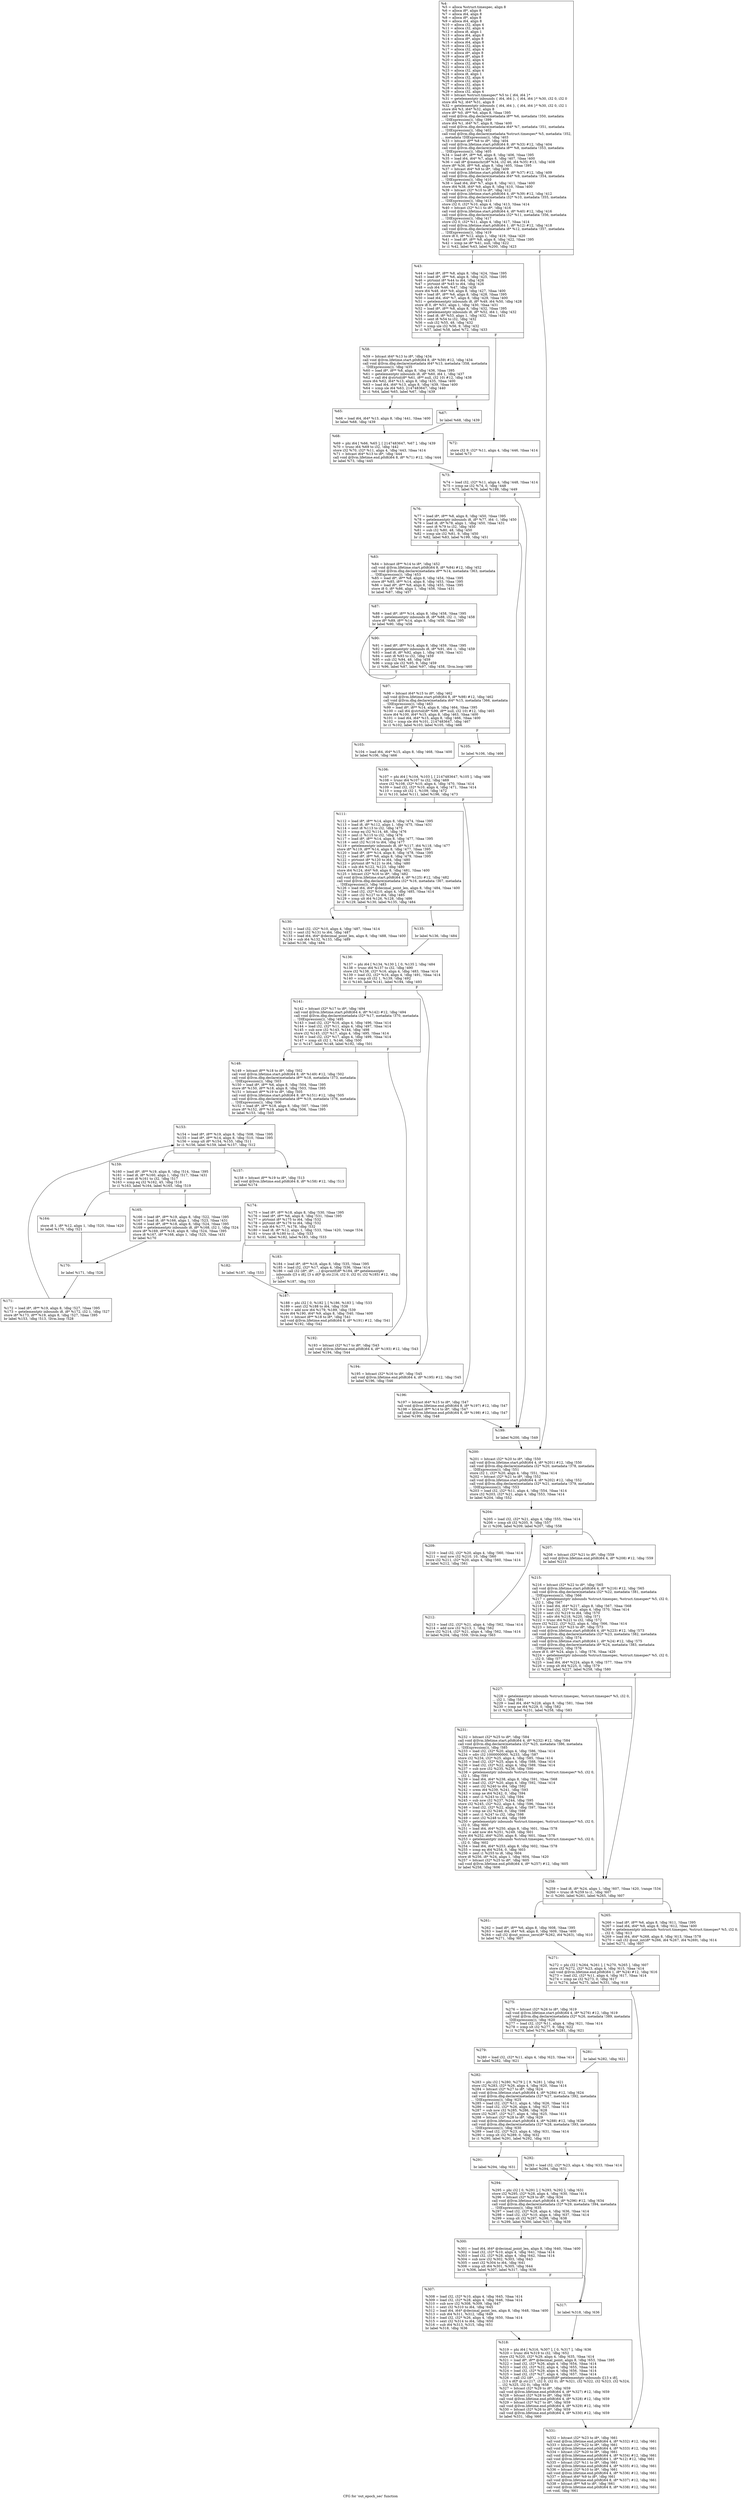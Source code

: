 digraph "CFG for 'out_epoch_sec' function" {
	label="CFG for 'out_epoch_sec' function";

	Node0x1309280 [shape=record,label="{%4:\l  %5 = alloca %struct.timespec, align 8\l  %6 = alloca i8*, align 8\l  %7 = alloca i64, align 8\l  %8 = alloca i8*, align 8\l  %9 = alloca i64, align 8\l  %10 = alloca i32, align 4\l  %11 = alloca i32, align 4\l  %12 = alloca i8, align 1\l  %13 = alloca i64, align 8\l  %14 = alloca i8*, align 8\l  %15 = alloca i64, align 8\l  %16 = alloca i32, align 4\l  %17 = alloca i32, align 4\l  %18 = alloca i8*, align 8\l  %19 = alloca i8*, align 8\l  %20 = alloca i32, align 4\l  %21 = alloca i32, align 4\l  %22 = alloca i32, align 4\l  %23 = alloca i32, align 4\l  %24 = alloca i8, align 1\l  %25 = alloca i32, align 4\l  %26 = alloca i32, align 4\l  %27 = alloca i32, align 4\l  %28 = alloca i32, align 4\l  %29 = alloca i32, align 4\l  %30 = bitcast %struct.timespec* %5 to \{ i64, i64 \}*\l  %31 = getelementptr inbounds \{ i64, i64 \}, \{ i64, i64 \}* %30, i32 0, i32 0\l  store i64 %2, i64* %31, align 8\l  %32 = getelementptr inbounds \{ i64, i64 \}, \{ i64, i64 \}* %30, i32 0, i32 1\l  store i64 %3, i64* %32, align 8\l  store i8* %0, i8** %6, align 8, !tbaa !395\l  call void @llvm.dbg.declare(metadata i8** %6, metadata !350, metadata\l... !DIExpression()), !dbg !399\l  store i64 %1, i64* %7, align 8, !tbaa !400\l  call void @llvm.dbg.declare(metadata i64* %7, metadata !351, metadata\l... !DIExpression()), !dbg !402\l  call void @llvm.dbg.declare(metadata %struct.timespec* %5, metadata !352,\l... metadata !DIExpression()), !dbg !403\l  %33 = bitcast i8** %8 to i8*, !dbg !404\l  call void @llvm.lifetime.start.p0i8(i64 8, i8* %33) #12, !dbg !404\l  call void @llvm.dbg.declare(metadata i8** %8, metadata !353, metadata\l... !DIExpression()), !dbg !405\l  %34 = load i8*, i8** %6, align 8, !dbg !406, !tbaa !395\l  %35 = load i64, i64* %7, align 8, !dbg !407, !tbaa !400\l  %36 = call i8* @memchr(i8* %34, i32 46, i64 %35) #13, !dbg !408\l  store i8* %36, i8** %8, align 8, !dbg !405, !tbaa !395\l  %37 = bitcast i64* %9 to i8*, !dbg !409\l  call void @llvm.lifetime.start.p0i8(i64 8, i8* %37) #12, !dbg !409\l  call void @llvm.dbg.declare(metadata i64* %9, metadata !354, metadata\l... !DIExpression()), !dbg !410\l  %38 = load i64, i64* %7, align 8, !dbg !411, !tbaa !400\l  store i64 %38, i64* %9, align 8, !dbg !410, !tbaa !400\l  %39 = bitcast i32* %10 to i8*, !dbg !412\l  call void @llvm.lifetime.start.p0i8(i64 4, i8* %39) #12, !dbg !412\l  call void @llvm.dbg.declare(metadata i32* %10, metadata !355, metadata\l... !DIExpression()), !dbg !413\l  store i32 0, i32* %10, align 4, !dbg !413, !tbaa !414\l  %40 = bitcast i32* %11 to i8*, !dbg !416\l  call void @llvm.lifetime.start.p0i8(i64 4, i8* %40) #12, !dbg !416\l  call void @llvm.dbg.declare(metadata i32* %11, metadata !356, metadata\l... !DIExpression()), !dbg !417\l  store i32 0, i32* %11, align 4, !dbg !417, !tbaa !414\l  call void @llvm.lifetime.start.p0i8(i64 1, i8* %12) #12, !dbg !418\l  call void @llvm.dbg.declare(metadata i8* %12, metadata !357, metadata\l... !DIExpression()), !dbg !419\l  store i8 0, i8* %12, align 1, !dbg !419, !tbaa !420\l  %41 = load i8*, i8** %8, align 8, !dbg !422, !tbaa !395\l  %42 = icmp ne i8* %41, null, !dbg !422\l  br i1 %42, label %43, label %200, !dbg !423\l|{<s0>T|<s1>F}}"];
	Node0x1309280:s0 -> Node0x12b3590;
	Node0x1309280:s1 -> Node0x130ceb0;
	Node0x12b3590 [shape=record,label="{%43:\l\l  %44 = load i8*, i8** %8, align 8, !dbg !424, !tbaa !395\l  %45 = load i8*, i8** %6, align 8, !dbg !425, !tbaa !395\l  %46 = ptrtoint i8* %44 to i64, !dbg !426\l  %47 = ptrtoint i8* %45 to i64, !dbg !426\l  %48 = sub i64 %46, %47, !dbg !426\l  store i64 %48, i64* %9, align 8, !dbg !427, !tbaa !400\l  %49 = load i8*, i8** %6, align 8, !dbg !428, !tbaa !395\l  %50 = load i64, i64* %7, align 8, !dbg !429, !tbaa !400\l  %51 = getelementptr inbounds i8, i8* %49, i64 %50, !dbg !428\l  store i8 0, i8* %51, align 1, !dbg !430, !tbaa !431\l  %52 = load i8*, i8** %8, align 8, !dbg !432, !tbaa !395\l  %53 = getelementptr inbounds i8, i8* %52, i64 1, !dbg !432\l  %54 = load i8, i8* %53, align 1, !dbg !432, !tbaa !431\l  %55 = sext i8 %54 to i32, !dbg !432\l  %56 = sub i32 %55, 48, !dbg !432\l  %57 = icmp ule i32 %56, 9, !dbg !432\l  br i1 %57, label %58, label %72, !dbg !433\l|{<s0>T|<s1>F}}"];
	Node0x12b3590:s0 -> Node0x12b35e0;
	Node0x12b3590:s1 -> Node0x12b3720;
	Node0x12b35e0 [shape=record,label="{%58:\l\l  %59 = bitcast i64* %13 to i8*, !dbg !434\l  call void @llvm.lifetime.start.p0i8(i64 8, i8* %59) #12, !dbg !434\l  call void @llvm.dbg.declare(metadata i64* %13, metadata !358, metadata\l... !DIExpression()), !dbg !435\l  %60 = load i8*, i8** %8, align 8, !dbg !436, !tbaa !395\l  %61 = getelementptr inbounds i8, i8* %60, i64 1, !dbg !437\l  %62 = call i64 @strtol(i8* %61, i8** null, i32 10) #12, !dbg !438\l  store i64 %62, i64* %13, align 8, !dbg !435, !tbaa !400\l  %63 = load i64, i64* %13, align 8, !dbg !439, !tbaa !400\l  %64 = icmp sle i64 %63, 2147483647, !dbg !440\l  br i1 %64, label %65, label %67, !dbg !439\l|{<s0>T|<s1>F}}"];
	Node0x12b35e0:s0 -> Node0x12b3630;
	Node0x12b35e0:s1 -> Node0x12b3680;
	Node0x12b3630 [shape=record,label="{%65:\l\l  %66 = load i64, i64* %13, align 8, !dbg !441, !tbaa !400\l  br label %68, !dbg !439\l}"];
	Node0x12b3630 -> Node0x12b36d0;
	Node0x12b3680 [shape=record,label="{%67:\l\l  br label %68, !dbg !439\l}"];
	Node0x12b3680 -> Node0x12b36d0;
	Node0x12b36d0 [shape=record,label="{%68:\l\l  %69 = phi i64 [ %66, %65 ], [ 2147483647, %67 ], !dbg !439\l  %70 = trunc i64 %69 to i32, !dbg !442\l  store i32 %70, i32* %11, align 4, !dbg !443, !tbaa !414\l  %71 = bitcast i64* %13 to i8*, !dbg !444\l  call void @llvm.lifetime.end.p0i8(i64 8, i8* %71) #12, !dbg !444\l  br label %73, !dbg !445\l}"];
	Node0x12b36d0 -> Node0x12b3770;
	Node0x12b3720 [shape=record,label="{%72:\l\l  store i32 9, i32* %11, align 4, !dbg !446, !tbaa !414\l  br label %73\l}"];
	Node0x12b3720 -> Node0x12b3770;
	Node0x12b3770 [shape=record,label="{%73:\l\l  %74 = load i32, i32* %11, align 4, !dbg !448, !tbaa !414\l  %75 = icmp ne i32 %74, 0, !dbg !448\l  br i1 %75, label %76, label %199, !dbg !449\l|{<s0>T|<s1>F}}"];
	Node0x12b3770:s0 -> Node0x12b37c0;
	Node0x12b3770:s1 -> Node0x130ce60;
	Node0x12b37c0 [shape=record,label="{%76:\l\l  %77 = load i8*, i8** %8, align 8, !dbg !450, !tbaa !395\l  %78 = getelementptr inbounds i8, i8* %77, i64 -1, !dbg !450\l  %79 = load i8, i8* %78, align 1, !dbg !450, !tbaa !431\l  %80 = sext i8 %79 to i32, !dbg !450\l  %81 = sub i32 %80, 48, !dbg !450\l  %82 = icmp ule i32 %81, 9, !dbg !450\l  br i1 %82, label %83, label %199, !dbg !451\l|{<s0>T|<s1>F}}"];
	Node0x12b37c0:s0 -> Node0x12b3810;
	Node0x12b37c0:s1 -> Node0x130ce60;
	Node0x12b3810 [shape=record,label="{%83:\l\l  %84 = bitcast i8** %14 to i8*, !dbg !452\l  call void @llvm.lifetime.start.p0i8(i64 8, i8* %84) #12, !dbg !452\l  call void @llvm.dbg.declare(metadata i8** %14, metadata !363, metadata\l... !DIExpression()), !dbg !453\l  %85 = load i8*, i8** %8, align 8, !dbg !454, !tbaa !395\l  store i8* %85, i8** %14, align 8, !dbg !453, !tbaa !395\l  %86 = load i8*, i8** %8, align 8, !dbg !455, !tbaa !395\l  store i8 0, i8* %86, align 1, !dbg !456, !tbaa !431\l  br label %87, !dbg !457\l}"];
	Node0x12b3810 -> Node0x12b3860;
	Node0x12b3860 [shape=record,label="{%87:\l\l  %88 = load i8*, i8** %14, align 8, !dbg !458, !tbaa !395\l  %89 = getelementptr inbounds i8, i8* %88, i32 -1, !dbg !458\l  store i8* %89, i8** %14, align 8, !dbg !458, !tbaa !395\l  br label %90, !dbg !458\l}"];
	Node0x12b3860 -> Node0x12b38b0;
	Node0x12b38b0 [shape=record,label="{%90:\l\l  %91 = load i8*, i8** %14, align 8, !dbg !459, !tbaa !395\l  %92 = getelementptr inbounds i8, i8* %91, i64 -1, !dbg !459\l  %93 = load i8, i8* %92, align 1, !dbg !459, !tbaa !431\l  %94 = sext i8 %93 to i32, !dbg !459\l  %95 = sub i32 %94, 48, !dbg !459\l  %96 = icmp ule i32 %95, 9, !dbg !459\l  br i1 %96, label %87, label %97, !dbg !458, !llvm.loop !460\l|{<s0>T|<s1>F}}"];
	Node0x12b38b0:s0 -> Node0x12b3860;
	Node0x12b38b0:s1 -> Node0x12b3900;
	Node0x12b3900 [shape=record,label="{%97:\l\l  %98 = bitcast i64* %15 to i8*, !dbg !462\l  call void @llvm.lifetime.start.p0i8(i64 8, i8* %98) #12, !dbg !462\l  call void @llvm.dbg.declare(metadata i64* %15, metadata !366, metadata\l... !DIExpression()), !dbg !463\l  %99 = load i8*, i8** %14, align 8, !dbg !464, !tbaa !395\l  %100 = call i64 @strtol(i8* %99, i8** null, i32 10) #12, !dbg !465\l  store i64 %100, i64* %15, align 8, !dbg !463, !tbaa !400\l  %101 = load i64, i64* %15, align 8, !dbg !466, !tbaa !400\l  %102 = icmp sle i64 %101, 2147483647, !dbg !467\l  br i1 %102, label %103, label %105, !dbg !466\l|{<s0>T|<s1>F}}"];
	Node0x12b3900:s0 -> Node0x12b3950;
	Node0x12b3900:s1 -> Node0x12b39a0;
	Node0x12b3950 [shape=record,label="{%103:\l\l  %104 = load i64, i64* %15, align 8, !dbg !468, !tbaa !400\l  br label %106, !dbg !466\l}"];
	Node0x12b3950 -> Node0x12b39f0;
	Node0x12b39a0 [shape=record,label="{%105:\l\l  br label %106, !dbg !466\l}"];
	Node0x12b39a0 -> Node0x12b39f0;
	Node0x12b39f0 [shape=record,label="{%106:\l\l  %107 = phi i64 [ %104, %103 ], [ 2147483647, %105 ], !dbg !466\l  %108 = trunc i64 %107 to i32, !dbg !469\l  store i32 %108, i32* %10, align 4, !dbg !470, !tbaa !414\l  %109 = load i32, i32* %10, align 4, !dbg !471, !tbaa !414\l  %110 = icmp slt i32 1, %109, !dbg !472\l  br i1 %110, label %111, label %196, !dbg !473\l|{<s0>T|<s1>F}}"];
	Node0x12b39f0:s0 -> Node0x12b3a40;
	Node0x12b39f0:s1 -> Node0x130ce10;
	Node0x12b3a40 [shape=record,label="{%111:\l\l  %112 = load i8*, i8** %14, align 8, !dbg !474, !tbaa !395\l  %113 = load i8, i8* %112, align 1, !dbg !475, !tbaa !431\l  %114 = sext i8 %113 to i32, !dbg !475\l  %115 = icmp eq i32 %114, 48, !dbg !476\l  %116 = zext i1 %115 to i32, !dbg !476\l  %117 = load i8*, i8** %14, align 8, !dbg !477, !tbaa !395\l  %118 = sext i32 %116 to i64, !dbg !477\l  %119 = getelementptr inbounds i8, i8* %117, i64 %118, !dbg !477\l  store i8* %119, i8** %14, align 8, !dbg !477, !tbaa !395\l  %120 = load i8*, i8** %14, align 8, !dbg !478, !tbaa !395\l  %121 = load i8*, i8** %6, align 8, !dbg !479, !tbaa !395\l  %122 = ptrtoint i8* %120 to i64, !dbg !480\l  %123 = ptrtoint i8* %121 to i64, !dbg !480\l  %124 = sub i64 %122, %123, !dbg !480\l  store i64 %124, i64* %9, align 8, !dbg !481, !tbaa !400\l  %125 = bitcast i32* %16 to i8*, !dbg !482\l  call void @llvm.lifetime.start.p0i8(i64 4, i8* %125) #12, !dbg !482\l  call void @llvm.dbg.declare(metadata i32* %16, metadata !367, metadata\l... !DIExpression()), !dbg !483\l  %126 = load i64, i64* @decimal_point_len, align 8, !dbg !484, !tbaa !400\l  %127 = load i32, i32* %10, align 4, !dbg !485, !tbaa !414\l  %128 = sext i32 %127 to i64, !dbg !485\l  %129 = icmp ult i64 %126, %128, !dbg !486\l  br i1 %129, label %130, label %135, !dbg !484\l|{<s0>T|<s1>F}}"];
	Node0x12b3a40:s0 -> Node0x12b3a90;
	Node0x12b3a40:s1 -> Node0x12b3ae0;
	Node0x12b3a90 [shape=record,label="{%130:\l\l  %131 = load i32, i32* %10, align 4, !dbg !487, !tbaa !414\l  %132 = sext i32 %131 to i64, !dbg !487\l  %133 = load i64, i64* @decimal_point_len, align 8, !dbg !488, !tbaa !400\l  %134 = sub i64 %132, %133, !dbg !489\l  br label %136, !dbg !484\l}"];
	Node0x12b3a90 -> Node0x12b3b30;
	Node0x12b3ae0 [shape=record,label="{%135:\l\l  br label %136, !dbg !484\l}"];
	Node0x12b3ae0 -> Node0x12b3b30;
	Node0x12b3b30 [shape=record,label="{%136:\l\l  %137 = phi i64 [ %134, %130 ], [ 0, %135 ], !dbg !484\l  %138 = trunc i64 %137 to i32, !dbg !490\l  store i32 %138, i32* %16, align 4, !dbg !483, !tbaa !414\l  %139 = load i32, i32* %16, align 4, !dbg !491, !tbaa !414\l  %140 = icmp slt i32 1, %139, !dbg !492\l  br i1 %140, label %141, label %194, !dbg !493\l|{<s0>T|<s1>F}}"];
	Node0x12b3b30:s0 -> Node0x12b3b80;
	Node0x12b3b30:s1 -> Node0x130cdc0;
	Node0x12b3b80 [shape=record,label="{%141:\l\l  %142 = bitcast i32* %17 to i8*, !dbg !494\l  call void @llvm.lifetime.start.p0i8(i64 4, i8* %142) #12, !dbg !494\l  call void @llvm.dbg.declare(metadata i32* %17, metadata !370, metadata\l... !DIExpression()), !dbg !495\l  %143 = load i32, i32* %16, align 4, !dbg !496, !tbaa !414\l  %144 = load i32, i32* %11, align 4, !dbg !497, !tbaa !414\l  %145 = sub nsw i32 %143, %144, !dbg !498\l  store i32 %145, i32* %17, align 4, !dbg !495, !tbaa !414\l  %146 = load i32, i32* %17, align 4, !dbg !499, !tbaa !414\l  %147 = icmp slt i32 1, %146, !dbg !500\l  br i1 %147, label %148, label %192, !dbg !501\l|{<s0>T|<s1>F}}"];
	Node0x12b3b80:s0 -> Node0x12b3bd0;
	Node0x12b3b80:s1 -> Node0x130cd70;
	Node0x12b3bd0 [shape=record,label="{%148:\l\l  %149 = bitcast i8** %18 to i8*, !dbg !502\l  call void @llvm.lifetime.start.p0i8(i64 8, i8* %149) #12, !dbg !502\l  call void @llvm.dbg.declare(metadata i8** %18, metadata !373, metadata\l... !DIExpression()), !dbg !503\l  %150 = load i8*, i8** %6, align 8, !dbg !504, !tbaa !395\l  store i8* %150, i8** %18, align 8, !dbg !503, !tbaa !395\l  %151 = bitcast i8** %19 to i8*, !dbg !505\l  call void @llvm.lifetime.start.p0i8(i64 8, i8* %151) #12, !dbg !505\l  call void @llvm.dbg.declare(metadata i8** %19, metadata !376, metadata\l... !DIExpression()), !dbg !506\l  %152 = load i8*, i8** %18, align 8, !dbg !507, !tbaa !395\l  store i8* %152, i8** %19, align 8, !dbg !506, !tbaa !395\l  br label %153, !dbg !505\l}"];
	Node0x12b3bd0 -> Node0x12b3c20;
	Node0x12b3c20 [shape=record,label="{%153:\l\l  %154 = load i8*, i8** %19, align 8, !dbg !508, !tbaa !395\l  %155 = load i8*, i8** %14, align 8, !dbg !510, !tbaa !395\l  %156 = icmp ult i8* %154, %155, !dbg !511\l  br i1 %156, label %159, label %157, !dbg !512\l|{<s0>T|<s1>F}}"];
	Node0x12b3c20:s0 -> Node0x12b3cc0;
	Node0x12b3c20:s1 -> Node0x12b3c70;
	Node0x12b3c70 [shape=record,label="{%157:\l\l  %158 = bitcast i8** %19 to i8*, !dbg !513\l  call void @llvm.lifetime.end.p0i8(i64 8, i8* %158) #12, !dbg !513\l  br label %174\l}"];
	Node0x12b3c70 -> Node0x12b3e50;
	Node0x12b3cc0 [shape=record,label="{%159:\l\l  %160 = load i8*, i8** %19, align 8, !dbg !514, !tbaa !395\l  %161 = load i8, i8* %160, align 1, !dbg !517, !tbaa !431\l  %162 = sext i8 %161 to i32, !dbg !517\l  %163 = icmp eq i32 %162, 45, !dbg !518\l  br i1 %163, label %164, label %165, !dbg !519\l|{<s0>T|<s1>F}}"];
	Node0x12b3cc0:s0 -> Node0x12b3d10;
	Node0x12b3cc0:s1 -> Node0x12b3d60;
	Node0x12b3d10 [shape=record,label="{%164:\l\l  store i8 1, i8* %12, align 1, !dbg !520, !tbaa !420\l  br label %170, !dbg !521\l}"];
	Node0x12b3d10 -> Node0x12b3db0;
	Node0x12b3d60 [shape=record,label="{%165:\l\l  %166 = load i8*, i8** %19, align 8, !dbg !522, !tbaa !395\l  %167 = load i8, i8* %166, align 1, !dbg !523, !tbaa !431\l  %168 = load i8*, i8** %18, align 8, !dbg !524, !tbaa !395\l  %169 = getelementptr inbounds i8, i8* %168, i32 1, !dbg !524\l  store i8* %169, i8** %18, align 8, !dbg !524, !tbaa !395\l  store i8 %167, i8* %168, align 1, !dbg !525, !tbaa !431\l  br label %170\l}"];
	Node0x12b3d60 -> Node0x12b3db0;
	Node0x12b3db0 [shape=record,label="{%170:\l\l  br label %171, !dbg !526\l}"];
	Node0x12b3db0 -> Node0x12b3e00;
	Node0x12b3e00 [shape=record,label="{%171:\l\l  %172 = load i8*, i8** %19, align 8, !dbg !527, !tbaa !395\l  %173 = getelementptr inbounds i8, i8* %172, i32 1, !dbg !527\l  store i8* %173, i8** %19, align 8, !dbg !527, !tbaa !395\l  br label %153, !dbg !513, !llvm.loop !528\l}"];
	Node0x12b3e00 -> Node0x12b3c20;
	Node0x12b3e50 [shape=record,label="{%174:\l\l  %175 = load i8*, i8** %18, align 8, !dbg !530, !tbaa !395\l  %176 = load i8*, i8** %6, align 8, !dbg !531, !tbaa !395\l  %177 = ptrtoint i8* %175 to i64, !dbg !532\l  %178 = ptrtoint i8* %176 to i64, !dbg !532\l  %179 = sub i64 %177, %178, !dbg !532\l  %180 = load i8, i8* %12, align 1, !dbg !533, !tbaa !420, !range !534\l  %181 = trunc i8 %180 to i1, !dbg !533\l  br i1 %181, label %182, label %183, !dbg !533\l|{<s0>T|<s1>F}}"];
	Node0x12b3e50:s0 -> Node0x12b3ea0;
	Node0x12b3e50:s1 -> Node0x130ccd0;
	Node0x12b3ea0 [shape=record,label="{%182:\l\l  br label %187, !dbg !533\l}"];
	Node0x12b3ea0 -> Node0x130cd20;
	Node0x130ccd0 [shape=record,label="{%183:\l\l  %184 = load i8*, i8** %18, align 8, !dbg !535, !tbaa !395\l  %185 = load i32, i32* %17, align 4, !dbg !536, !tbaa !414\l  %186 = call i32 (i8*, i8*, ...) @sprintf(i8* %184, i8* getelementptr\l... inbounds ([3 x i8], [3 x i8]* @.str.216, i32 0, i32 0), i32 %185) #12, !dbg\l... !537\l  br label %187, !dbg !533\l}"];
	Node0x130ccd0 -> Node0x130cd20;
	Node0x130cd20 [shape=record,label="{%187:\l\l  %188 = phi i32 [ 0, %182 ], [ %186, %183 ], !dbg !533\l  %189 = sext i32 %188 to i64, !dbg !538\l  %190 = add nsw i64 %179, %189, !dbg !539\l  store i64 %190, i64* %9, align 8, !dbg !540, !tbaa !400\l  %191 = bitcast i8** %18 to i8*, !dbg !541\l  call void @llvm.lifetime.end.p0i8(i64 8, i8* %191) #12, !dbg !541\l  br label %192, !dbg !542\l}"];
	Node0x130cd20 -> Node0x130cd70;
	Node0x130cd70 [shape=record,label="{%192:\l\l  %193 = bitcast i32* %17 to i8*, !dbg !543\l  call void @llvm.lifetime.end.p0i8(i64 4, i8* %193) #12, !dbg !543\l  br label %194, !dbg !544\l}"];
	Node0x130cd70 -> Node0x130cdc0;
	Node0x130cdc0 [shape=record,label="{%194:\l\l  %195 = bitcast i32* %16 to i8*, !dbg !545\l  call void @llvm.lifetime.end.p0i8(i64 4, i8* %195) #12, !dbg !545\l  br label %196, !dbg !546\l}"];
	Node0x130cdc0 -> Node0x130ce10;
	Node0x130ce10 [shape=record,label="{%196:\l\l  %197 = bitcast i64* %15 to i8*, !dbg !547\l  call void @llvm.lifetime.end.p0i8(i64 8, i8* %197) #12, !dbg !547\l  %198 = bitcast i8** %14 to i8*, !dbg !547\l  call void @llvm.lifetime.end.p0i8(i64 8, i8* %198) #12, !dbg !547\l  br label %199, !dbg !548\l}"];
	Node0x130ce10 -> Node0x130ce60;
	Node0x130ce60 [shape=record,label="{%199:\l\l  br label %200, !dbg !549\l}"];
	Node0x130ce60 -> Node0x130ceb0;
	Node0x130ceb0 [shape=record,label="{%200:\l\l  %201 = bitcast i32* %20 to i8*, !dbg !550\l  call void @llvm.lifetime.start.p0i8(i64 4, i8* %201) #12, !dbg !550\l  call void @llvm.dbg.declare(metadata i32* %20, metadata !378, metadata\l... !DIExpression()), !dbg !551\l  store i32 1, i32* %20, align 4, !dbg !551, !tbaa !414\l  %202 = bitcast i32* %21 to i8*, !dbg !552\l  call void @llvm.lifetime.start.p0i8(i64 4, i8* %202) #12, !dbg !552\l  call void @llvm.dbg.declare(metadata i32* %21, metadata !379, metadata\l... !DIExpression()), !dbg !553\l  %203 = load i32, i32* %11, align 4, !dbg !554, !tbaa !414\l  store i32 %203, i32* %21, align 4, !dbg !553, !tbaa !414\l  br label %204, !dbg !552\l}"];
	Node0x130ceb0 -> Node0x130cf00;
	Node0x130cf00 [shape=record,label="{%204:\l\l  %205 = load i32, i32* %21, align 4, !dbg !555, !tbaa !414\l  %206 = icmp slt i32 %205, 9, !dbg !557\l  br i1 %206, label %209, label %207, !dbg !558\l|{<s0>T|<s1>F}}"];
	Node0x130cf00:s0 -> Node0x130cfa0;
	Node0x130cf00:s1 -> Node0x130cf50;
	Node0x130cf50 [shape=record,label="{%207:\l\l  %208 = bitcast i32* %21 to i8*, !dbg !559\l  call void @llvm.lifetime.end.p0i8(i64 4, i8* %208) #12, !dbg !559\l  br label %215\l}"];
	Node0x130cf50 -> Node0x130d040;
	Node0x130cfa0 [shape=record,label="{%209:\l\l  %210 = load i32, i32* %20, align 4, !dbg !560, !tbaa !414\l  %211 = mul nsw i32 %210, 10, !dbg !560\l  store i32 %211, i32* %20, align 4, !dbg !560, !tbaa !414\l  br label %212, !dbg !561\l}"];
	Node0x130cfa0 -> Node0x130cff0;
	Node0x130cff0 [shape=record,label="{%212:\l\l  %213 = load i32, i32* %21, align 4, !dbg !562, !tbaa !414\l  %214 = add nsw i32 %213, 1, !dbg !562\l  store i32 %214, i32* %21, align 4, !dbg !562, !tbaa !414\l  br label %204, !dbg !559, !llvm.loop !563\l}"];
	Node0x130cff0 -> Node0x130cf00;
	Node0x130d040 [shape=record,label="{%215:\l\l  %216 = bitcast i32* %22 to i8*, !dbg !565\l  call void @llvm.lifetime.start.p0i8(i64 4, i8* %216) #12, !dbg !565\l  call void @llvm.dbg.declare(metadata i32* %22, metadata !381, metadata\l... !DIExpression()), !dbg !566\l  %217 = getelementptr inbounds %struct.timespec, %struct.timespec* %5, i32 0,\l... i32 1, !dbg !567\l  %218 = load i64, i64* %217, align 8, !dbg !567, !tbaa !568\l  %219 = load i32, i32* %20, align 4, !dbg !570, !tbaa !414\l  %220 = sext i32 %219 to i64, !dbg !570\l  %221 = sdiv i64 %218, %220, !dbg !571\l  %222 = trunc i64 %221 to i32, !dbg !572\l  store i32 %222, i32* %22, align 4, !dbg !566, !tbaa !414\l  %223 = bitcast i32* %23 to i8*, !dbg !573\l  call void @llvm.lifetime.start.p0i8(i64 4, i8* %223) #12, !dbg !573\l  call void @llvm.dbg.declare(metadata i32* %23, metadata !382, metadata\l... !DIExpression()), !dbg !574\l  call void @llvm.lifetime.start.p0i8(i64 1, i8* %24) #12, !dbg !575\l  call void @llvm.dbg.declare(metadata i8* %24, metadata !383, metadata\l... !DIExpression()), !dbg !576\l  store i8 0, i8* %24, align 1, !dbg !576, !tbaa !420\l  %224 = getelementptr inbounds %struct.timespec, %struct.timespec* %5, i32 0,\l... i32 0, !dbg !577\l  %225 = load i64, i64* %224, align 8, !dbg !577, !tbaa !578\l  %226 = icmp slt i64 %225, 0, !dbg !579\l  br i1 %226, label %227, label %258, !dbg !580\l|{<s0>T|<s1>F}}"];
	Node0x130d040:s0 -> Node0x130d090;
	Node0x130d040:s1 -> Node0x130d130;
	Node0x130d090 [shape=record,label="{%227:\l\l  %228 = getelementptr inbounds %struct.timespec, %struct.timespec* %5, i32 0,\l... i32 1, !dbg !581\l  %229 = load i64, i64* %228, align 8, !dbg !581, !tbaa !568\l  %230 = icmp ne i64 %229, 0, !dbg !582\l  br i1 %230, label %231, label %258, !dbg !583\l|{<s0>T|<s1>F}}"];
	Node0x130d090:s0 -> Node0x130d0e0;
	Node0x130d090:s1 -> Node0x130d130;
	Node0x130d0e0 [shape=record,label="{%231:\l\l  %232 = bitcast i32* %25 to i8*, !dbg !584\l  call void @llvm.lifetime.start.p0i8(i64 4, i8* %232) #12, !dbg !584\l  call void @llvm.dbg.declare(metadata i32* %25, metadata !386, metadata\l... !DIExpression()), !dbg !585\l  %233 = load i32, i32* %20, align 4, !dbg !586, !tbaa !414\l  %234 = sdiv i32 1000000000, %233, !dbg !587\l  store i32 %234, i32* %25, align 4, !dbg !585, !tbaa !414\l  %235 = load i32, i32* %25, align 4, !dbg !588, !tbaa !414\l  %236 = load i32, i32* %22, align 4, !dbg !589, !tbaa !414\l  %237 = sub nsw i32 %235, %236, !dbg !590\l  %238 = getelementptr inbounds %struct.timespec, %struct.timespec* %5, i32 0,\l... i32 1, !dbg !591\l  %239 = load i64, i64* %238, align 8, !dbg !591, !tbaa !568\l  %240 = load i32, i32* %20, align 4, !dbg !592, !tbaa !414\l  %241 = sext i32 %240 to i64, !dbg !592\l  %242 = srem i64 %239, %241, !dbg !593\l  %243 = icmp ne i64 %242, 0, !dbg !594\l  %244 = zext i1 %243 to i32, !dbg !594\l  %245 = sub nsw i32 %237, %244, !dbg !595\l  store i32 %245, i32* %22, align 4, !dbg !596, !tbaa !414\l  %246 = load i32, i32* %22, align 4, !dbg !597, !tbaa !414\l  %247 = icmp ne i32 %246, 0, !dbg !598\l  %248 = zext i1 %247 to i32, !dbg !598\l  %249 = sext i32 %248 to i64, !dbg !599\l  %250 = getelementptr inbounds %struct.timespec, %struct.timespec* %5, i32 0,\l... i32 0, !dbg !600\l  %251 = load i64, i64* %250, align 8, !dbg !601, !tbaa !578\l  %252 = add nsw i64 %251, %249, !dbg !601\l  store i64 %252, i64* %250, align 8, !dbg !601, !tbaa !578\l  %253 = getelementptr inbounds %struct.timespec, %struct.timespec* %5, i32 0,\l... i32 0, !dbg !602\l  %254 = load i64, i64* %253, align 8, !dbg !602, !tbaa !578\l  %255 = icmp eq i64 %254, 0, !dbg !603\l  %256 = zext i1 %255 to i8, !dbg !604\l  store i8 %256, i8* %24, align 1, !dbg !604, !tbaa !420\l  %257 = bitcast i32* %25 to i8*, !dbg !605\l  call void @llvm.lifetime.end.p0i8(i64 4, i8* %257) #12, !dbg !605\l  br label %258, !dbg !606\l}"];
	Node0x130d0e0 -> Node0x130d130;
	Node0x130d130 [shape=record,label="{%258:\l\l  %259 = load i8, i8* %24, align 1, !dbg !607, !tbaa !420, !range !534\l  %260 = trunc i8 %259 to i1, !dbg !607\l  br i1 %260, label %261, label %265, !dbg !607\l|{<s0>T|<s1>F}}"];
	Node0x130d130:s0 -> Node0x130d180;
	Node0x130d130:s1 -> Node0x130d1d0;
	Node0x130d180 [shape=record,label="{%261:\l\l  %262 = load i8*, i8** %6, align 8, !dbg !608, !tbaa !395\l  %263 = load i64, i64* %9, align 8, !dbg !609, !tbaa !400\l  %264 = call i32 @out_minus_zero(i8* %262, i64 %263), !dbg !610\l  br label %271, !dbg !607\l}"];
	Node0x130d180 -> Node0x130d220;
	Node0x130d1d0 [shape=record,label="{%265:\l\l  %266 = load i8*, i8** %6, align 8, !dbg !611, !tbaa !395\l  %267 = load i64, i64* %9, align 8, !dbg !612, !tbaa !400\l  %268 = getelementptr inbounds %struct.timespec, %struct.timespec* %5, i32 0,\l... i32 0, !dbg !613\l  %269 = load i64, i64* %268, align 8, !dbg !613, !tbaa !578\l  %270 = call i32 @out_int(i8* %266, i64 %267, i64 %269), !dbg !614\l  br label %271, !dbg !607\l}"];
	Node0x130d1d0 -> Node0x130d220;
	Node0x130d220 [shape=record,label="{%271:\l\l  %272 = phi i32 [ %264, %261 ], [ %270, %265 ], !dbg !607\l  store i32 %272, i32* %23, align 4, !dbg !615, !tbaa !414\l  call void @llvm.lifetime.end.p0i8(i64 1, i8* %24) #12, !dbg !616\l  %273 = load i32, i32* %11, align 4, !dbg !617, !tbaa !414\l  %274 = icmp ne i32 %273, 0, !dbg !617\l  br i1 %274, label %275, label %331, !dbg !618\l|{<s0>T|<s1>F}}"];
	Node0x130d220:s0 -> Node0x130d270;
	Node0x130d220:s1 -> Node0x130d5e0;
	Node0x130d270 [shape=record,label="{%275:\l\l  %276 = bitcast i32* %26 to i8*, !dbg !619\l  call void @llvm.lifetime.start.p0i8(i64 4, i8* %276) #12, !dbg !619\l  call void @llvm.dbg.declare(metadata i32* %26, metadata !389, metadata\l... !DIExpression()), !dbg !620\l  %277 = load i32, i32* %11, align 4, !dbg !621, !tbaa !414\l  %278 = icmp slt i32 %277, 9, !dbg !622\l  br i1 %278, label %279, label %281, !dbg !621\l|{<s0>T|<s1>F}}"];
	Node0x130d270:s0 -> Node0x130d2c0;
	Node0x130d270:s1 -> Node0x130d310;
	Node0x130d2c0 [shape=record,label="{%279:\l\l  %280 = load i32, i32* %11, align 4, !dbg !623, !tbaa !414\l  br label %282, !dbg !621\l}"];
	Node0x130d2c0 -> Node0x130d360;
	Node0x130d310 [shape=record,label="{%281:\l\l  br label %282, !dbg !621\l}"];
	Node0x130d310 -> Node0x130d360;
	Node0x130d360 [shape=record,label="{%282:\l\l  %283 = phi i32 [ %280, %279 ], [ 9, %281 ], !dbg !621\l  store i32 %283, i32* %26, align 4, !dbg !620, !tbaa !414\l  %284 = bitcast i32* %27 to i8*, !dbg !624\l  call void @llvm.lifetime.start.p0i8(i64 4, i8* %284) #12, !dbg !624\l  call void @llvm.dbg.declare(metadata i32* %27, metadata !392, metadata\l... !DIExpression()), !dbg !625\l  %285 = load i32, i32* %11, align 4, !dbg !626, !tbaa !414\l  %286 = load i32, i32* %26, align 4, !dbg !627, !tbaa !414\l  %287 = sub nsw i32 %285, %286, !dbg !628\l  store i32 %287, i32* %27, align 4, !dbg !625, !tbaa !414\l  %288 = bitcast i32* %28 to i8*, !dbg !629\l  call void @llvm.lifetime.start.p0i8(i64 4, i8* %288) #12, !dbg !629\l  call void @llvm.dbg.declare(metadata i32* %28, metadata !393, metadata\l... !DIExpression()), !dbg !630\l  %289 = load i32, i32* %23, align 4, !dbg !631, !tbaa !414\l  %290 = icmp slt i32 %289, 0, !dbg !632\l  br i1 %290, label %291, label %292, !dbg !631\l|{<s0>T|<s1>F}}"];
	Node0x130d360:s0 -> Node0x130d3b0;
	Node0x130d360:s1 -> Node0x130d400;
	Node0x130d3b0 [shape=record,label="{%291:\l\l  br label %294, !dbg !631\l}"];
	Node0x130d3b0 -> Node0x130d450;
	Node0x130d400 [shape=record,label="{%292:\l\l  %293 = load i32, i32* %23, align 4, !dbg !633, !tbaa !414\l  br label %294, !dbg !631\l}"];
	Node0x130d400 -> Node0x130d450;
	Node0x130d450 [shape=record,label="{%294:\l\l  %295 = phi i32 [ 0, %291 ], [ %293, %292 ], !dbg !631\l  store i32 %295, i32* %28, align 4, !dbg !630, !tbaa !414\l  %296 = bitcast i32* %29 to i8*, !dbg !634\l  call void @llvm.lifetime.start.p0i8(i64 4, i8* %296) #12, !dbg !634\l  call void @llvm.dbg.declare(metadata i32* %29, metadata !394, metadata\l... !DIExpression()), !dbg !635\l  %297 = load i32, i32* %28, align 4, !dbg !636, !tbaa !414\l  %298 = load i32, i32* %10, align 4, !dbg !637, !tbaa !414\l  %299 = icmp slt i32 %297, %298, !dbg !638\l  br i1 %299, label %300, label %317, !dbg !639\l|{<s0>T|<s1>F}}"];
	Node0x130d450:s0 -> Node0x130d4a0;
	Node0x130d450:s1 -> Node0x130d540;
	Node0x130d4a0 [shape=record,label="{%300:\l\l  %301 = load i64, i64* @decimal_point_len, align 8, !dbg !640, !tbaa !400\l  %302 = load i32, i32* %10, align 4, !dbg !641, !tbaa !414\l  %303 = load i32, i32* %28, align 4, !dbg !642, !tbaa !414\l  %304 = sub nsw i32 %302, %303, !dbg !643\l  %305 = sext i32 %304 to i64, !dbg !641\l  %306 = icmp ult i64 %301, %305, !dbg !644\l  br i1 %306, label %307, label %317, !dbg !636\l|{<s0>T|<s1>F}}"];
	Node0x130d4a0:s0 -> Node0x130d4f0;
	Node0x130d4a0:s1 -> Node0x130d540;
	Node0x130d4f0 [shape=record,label="{%307:\l\l  %308 = load i32, i32* %10, align 4, !dbg !645, !tbaa !414\l  %309 = load i32, i32* %28, align 4, !dbg !646, !tbaa !414\l  %310 = sub nsw i32 %308, %309, !dbg !647\l  %311 = sext i32 %310 to i64, !dbg !645\l  %312 = load i64, i64* @decimal_point_len, align 8, !dbg !648, !tbaa !400\l  %313 = sub i64 %311, %312, !dbg !649\l  %314 = load i32, i32* %26, align 4, !dbg !650, !tbaa !414\l  %315 = sext i32 %314 to i64, !dbg !650\l  %316 = sub i64 %313, %315, !dbg !651\l  br label %318, !dbg !636\l}"];
	Node0x130d4f0 -> Node0x130d590;
	Node0x130d540 [shape=record,label="{%317:\l\l  br label %318, !dbg !636\l}"];
	Node0x130d540 -> Node0x130d590;
	Node0x130d590 [shape=record,label="{%318:\l\l  %319 = phi i64 [ %316, %307 ], [ 0, %317 ], !dbg !636\l  %320 = trunc i64 %319 to i32, !dbg !652\l  store i32 %320, i32* %29, align 4, !dbg !635, !tbaa !414\l  %321 = load i8*, i8** @decimal_point, align 8, !dbg !653, !tbaa !395\l  %322 = load i32, i32* %26, align 4, !dbg !654, !tbaa !414\l  %323 = load i32, i32* %22, align 4, !dbg !655, !tbaa !414\l  %324 = load i32, i32* %29, align 4, !dbg !656, !tbaa !414\l  %325 = load i32, i32* %27, align 4, !dbg !657, !tbaa !414\l  %326 = call i32 (i8*, ...) @printf(i8* getelementptr inbounds ([13 x i8],\l... [13 x i8]* @.str.217, i32 0, i32 0), i8* %321, i32 %322, i32 %323, i32 %324,\l... i32 %325, i32 0), !dbg !658\l  %327 = bitcast i32* %29 to i8*, !dbg !659\l  call void @llvm.lifetime.end.p0i8(i64 4, i8* %327) #12, !dbg !659\l  %328 = bitcast i32* %28 to i8*, !dbg !659\l  call void @llvm.lifetime.end.p0i8(i64 4, i8* %328) #12, !dbg !659\l  %329 = bitcast i32* %27 to i8*, !dbg !659\l  call void @llvm.lifetime.end.p0i8(i64 4, i8* %329) #12, !dbg !659\l  %330 = bitcast i32* %26 to i8*, !dbg !659\l  call void @llvm.lifetime.end.p0i8(i64 4, i8* %330) #12, !dbg !659\l  br label %331, !dbg !660\l}"];
	Node0x130d590 -> Node0x130d5e0;
	Node0x130d5e0 [shape=record,label="{%331:\l\l  %332 = bitcast i32* %23 to i8*, !dbg !661\l  call void @llvm.lifetime.end.p0i8(i64 4, i8* %332) #12, !dbg !661\l  %333 = bitcast i32* %22 to i8*, !dbg !661\l  call void @llvm.lifetime.end.p0i8(i64 4, i8* %333) #12, !dbg !661\l  %334 = bitcast i32* %20 to i8*, !dbg !661\l  call void @llvm.lifetime.end.p0i8(i64 4, i8* %334) #12, !dbg !661\l  call void @llvm.lifetime.end.p0i8(i64 1, i8* %12) #12, !dbg !661\l  %335 = bitcast i32* %11 to i8*, !dbg !661\l  call void @llvm.lifetime.end.p0i8(i64 4, i8* %335) #12, !dbg !661\l  %336 = bitcast i32* %10 to i8*, !dbg !661\l  call void @llvm.lifetime.end.p0i8(i64 4, i8* %336) #12, !dbg !661\l  %337 = bitcast i64* %9 to i8*, !dbg !661\l  call void @llvm.lifetime.end.p0i8(i64 8, i8* %337) #12, !dbg !661\l  %338 = bitcast i8** %8 to i8*, !dbg !661\l  call void @llvm.lifetime.end.p0i8(i64 8, i8* %338) #12, !dbg !661\l  ret void, !dbg !661\l}"];
}
